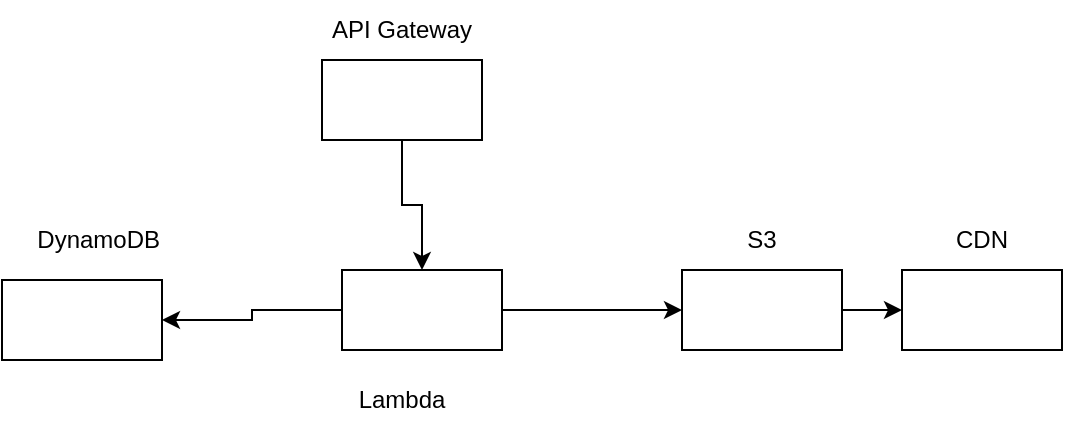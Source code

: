 <mxfile version="24.7.16">
  <diagram name="Page-1" id="6aVdZt-CdFbvXdX6Elwi">
    <mxGraphModel dx="637" dy="372" grid="1" gridSize="10" guides="1" tooltips="1" connect="1" arrows="1" fold="1" page="1" pageScale="1" pageWidth="827" pageHeight="1169" math="0" shadow="0">
      <root>
        <mxCell id="0" />
        <mxCell id="1" parent="0" />
        <mxCell id="AM0Rvv7pv_QPMWKXjuEK-30" style="edgeStyle=orthogonalEdgeStyle;rounded=0;orthogonalLoop=1;jettySize=auto;html=1;exitX=0.5;exitY=1;exitDx=0;exitDy=0;entryX=0.5;entryY=0;entryDx=0;entryDy=0;" edge="1" parent="1" source="AM0Rvv7pv_QPMWKXjuEK-1" target="AM0Rvv7pv_QPMWKXjuEK-25">
          <mxGeometry relative="1" as="geometry" />
        </mxCell>
        <mxCell id="AM0Rvv7pv_QPMWKXjuEK-1" value="" style="rounded=0;whiteSpace=wrap;html=1;" vertex="1" parent="1">
          <mxGeometry x="270" y="160" width="80" height="40" as="geometry" />
        </mxCell>
        <mxCell id="AM0Rvv7pv_QPMWKXjuEK-2" value="API Gateway" style="text;html=1;align=center;verticalAlign=middle;whiteSpace=wrap;rounded=0;" vertex="1" parent="1">
          <mxGeometry x="270" y="130" width="80" height="30" as="geometry" />
        </mxCell>
        <mxCell id="AM0Rvv7pv_QPMWKXjuEK-7" value="Lambda" style="text;html=1;align=center;verticalAlign=middle;whiteSpace=wrap;rounded=0;" vertex="1" parent="1">
          <mxGeometry x="280" y="320" width="60" height="20" as="geometry" />
        </mxCell>
        <mxCell id="AM0Rvv7pv_QPMWKXjuEK-8" value="" style="rounded=0;whiteSpace=wrap;html=1;" vertex="1" parent="1">
          <mxGeometry x="110" y="270" width="80" height="40" as="geometry" />
        </mxCell>
        <mxCell id="AM0Rvv7pv_QPMWKXjuEK-9" value="DynamoDB&amp;nbsp;" style="text;html=1;align=center;verticalAlign=middle;whiteSpace=wrap;rounded=0;" vertex="1" parent="1">
          <mxGeometry x="130" y="235" width="60" height="30" as="geometry" />
        </mxCell>
        <mxCell id="AM0Rvv7pv_QPMWKXjuEK-17" value="" style="rounded=0;whiteSpace=wrap;html=1;" vertex="1" parent="1">
          <mxGeometry x="450" y="265" width="80" height="40" as="geometry" />
        </mxCell>
        <mxCell id="AM0Rvv7pv_QPMWKXjuEK-18" value="S3" style="text;html=1;align=center;verticalAlign=middle;whiteSpace=wrap;rounded=0;" vertex="1" parent="1">
          <mxGeometry x="450" y="235" width="80" height="30" as="geometry" />
        </mxCell>
        <mxCell id="AM0Rvv7pv_QPMWKXjuEK-20" value="" style="rounded=0;whiteSpace=wrap;html=1;" vertex="1" parent="1">
          <mxGeometry x="560" y="265" width="80" height="40" as="geometry" />
        </mxCell>
        <mxCell id="AM0Rvv7pv_QPMWKXjuEK-21" value="CDN" style="text;html=1;align=center;verticalAlign=middle;whiteSpace=wrap;rounded=0;" vertex="1" parent="1">
          <mxGeometry x="560" y="235" width="80" height="30" as="geometry" />
        </mxCell>
        <mxCell id="AM0Rvv7pv_QPMWKXjuEK-22" value="" style="endArrow=classic;html=1;rounded=0;entryX=0;entryY=0.5;entryDx=0;entryDy=0;" edge="1" parent="1" target="AM0Rvv7pv_QPMWKXjuEK-20">
          <mxGeometry width="50" height="50" relative="1" as="geometry">
            <mxPoint x="530" y="285" as="sourcePoint" />
            <mxPoint x="580" y="235" as="targetPoint" />
          </mxGeometry>
        </mxCell>
        <mxCell id="AM0Rvv7pv_QPMWKXjuEK-26" value="" style="endArrow=none;html=1;rounded=0;entryX=0;entryY=0.5;entryDx=0;entryDy=0;" edge="1" parent="1" target="AM0Rvv7pv_QPMWKXjuEK-25">
          <mxGeometry width="50" height="50" relative="1" as="geometry">
            <mxPoint x="335" y="290" as="sourcePoint" />
            <mxPoint x="270" y="275" as="targetPoint" />
          </mxGeometry>
        </mxCell>
        <mxCell id="AM0Rvv7pv_QPMWKXjuEK-28" style="edgeStyle=orthogonalEdgeStyle;rounded=0;orthogonalLoop=1;jettySize=auto;html=1;exitX=0;exitY=0.5;exitDx=0;exitDy=0;entryX=1;entryY=0.5;entryDx=0;entryDy=0;" edge="1" parent="1" source="AM0Rvv7pv_QPMWKXjuEK-25" target="AM0Rvv7pv_QPMWKXjuEK-8">
          <mxGeometry relative="1" as="geometry" />
        </mxCell>
        <mxCell id="AM0Rvv7pv_QPMWKXjuEK-29" style="edgeStyle=orthogonalEdgeStyle;rounded=0;orthogonalLoop=1;jettySize=auto;html=1;exitX=1;exitY=0.5;exitDx=0;exitDy=0;entryX=0;entryY=0.5;entryDx=0;entryDy=0;" edge="1" parent="1" source="AM0Rvv7pv_QPMWKXjuEK-25" target="AM0Rvv7pv_QPMWKXjuEK-17">
          <mxGeometry relative="1" as="geometry" />
        </mxCell>
        <mxCell id="AM0Rvv7pv_QPMWKXjuEK-25" value="" style="rounded=0;whiteSpace=wrap;html=1;" vertex="1" parent="1">
          <mxGeometry x="280" y="265" width="80" height="40" as="geometry" />
        </mxCell>
      </root>
    </mxGraphModel>
  </diagram>
</mxfile>
